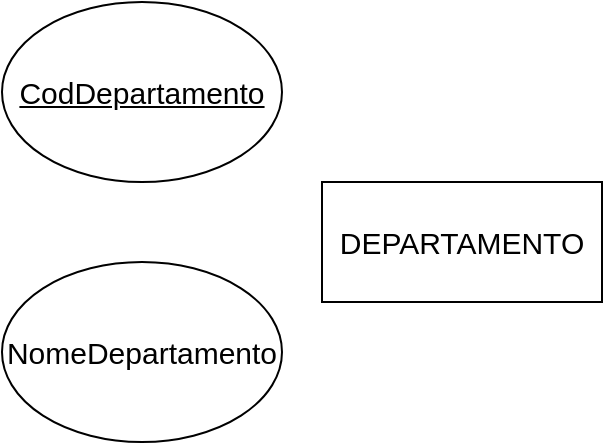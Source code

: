 <mxfile version="28.2.5">
  <diagram name="Página-1" id="-xVPqycS2mtjfCBDoyTj">
    <mxGraphModel dx="1694" dy="1079" grid="1" gridSize="10" guides="1" tooltips="1" connect="1" arrows="1" fold="1" page="1" pageScale="1" pageWidth="2339" pageHeight="3300" math="0" shadow="0">
      <root>
        <mxCell id="0" />
        <mxCell id="1" parent="0" />
        <mxCell id="DawzwgP2KtoN6Kn9URYS-2" value="&lt;font style=&quot;font-size: 15px;&quot;&gt;DEPARTAMENTO&lt;/font&gt;" style="whiteSpace=wrap;html=1;align=center;" vertex="1" parent="1">
          <mxGeometry x="190" y="160" width="140" height="60" as="geometry" />
        </mxCell>
        <mxCell id="DawzwgP2KtoN6Kn9URYS-5" value="&lt;font style=&quot;font-size: 15px;&quot;&gt;NomeDepartamento&lt;/font&gt;" style="ellipse;whiteSpace=wrap;html=1;align=center;" vertex="1" parent="1">
          <mxGeometry x="30" y="200" width="140" height="90" as="geometry" />
        </mxCell>
        <mxCell id="DawzwgP2KtoN6Kn9URYS-8" value="&lt;font style=&quot;font-size: 15px;&quot;&gt;CodDepartamento&lt;/font&gt;" style="ellipse;whiteSpace=wrap;html=1;align=center;fontStyle=4;" vertex="1" parent="1">
          <mxGeometry x="30" y="70" width="140" height="90" as="geometry" />
        </mxCell>
      </root>
    </mxGraphModel>
  </diagram>
</mxfile>
